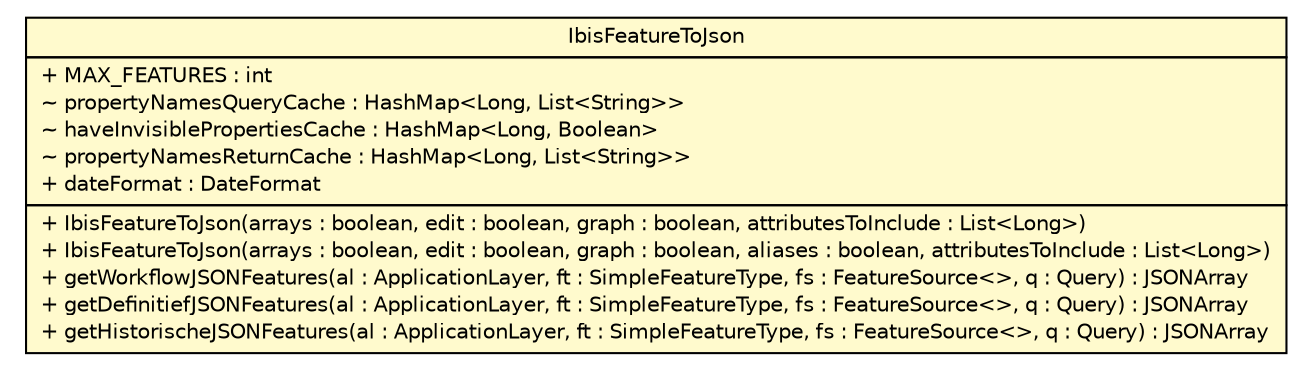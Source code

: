 #!/usr/local/bin/dot
#
# Class diagram 
# Generated by UMLGraph version R5_6-24-gf6e263 (http://www.umlgraph.org/)
#

digraph G {
	edge [fontname="Helvetica",fontsize=10,labelfontname="Helvetica",labelfontsize=10];
	node [fontname="Helvetica",fontsize=10,shape=plaintext];
	nodesep=0.25;
	ranksep=0.5;
	// nl.b3p.viewer.util.IbisFeatureToJson
	c264 [label=<<table title="nl.b3p.viewer.util.IbisFeatureToJson" border="0" cellborder="1" cellspacing="0" cellpadding="2" port="p" bgcolor="lemonChiffon" href="./IbisFeatureToJson.html">
		<tr><td><table border="0" cellspacing="0" cellpadding="1">
<tr><td align="center" balign="center"> IbisFeatureToJson </td></tr>
		</table></td></tr>
		<tr><td><table border="0" cellspacing="0" cellpadding="1">
<tr><td align="left" balign="left"> + MAX_FEATURES : int </td></tr>
<tr><td align="left" balign="left"> ~ propertyNamesQueryCache : HashMap&lt;Long, List&lt;String&gt;&gt; </td></tr>
<tr><td align="left" balign="left"> ~ haveInvisiblePropertiesCache : HashMap&lt;Long, Boolean&gt; </td></tr>
<tr><td align="left" balign="left"> ~ propertyNamesReturnCache : HashMap&lt;Long, List&lt;String&gt;&gt; </td></tr>
<tr><td align="left" balign="left"> + dateFormat : DateFormat </td></tr>
		</table></td></tr>
		<tr><td><table border="0" cellspacing="0" cellpadding="1">
<tr><td align="left" balign="left"> + IbisFeatureToJson(arrays : boolean, edit : boolean, graph : boolean, attributesToInclude : List&lt;Long&gt;) </td></tr>
<tr><td align="left" balign="left"> + IbisFeatureToJson(arrays : boolean, edit : boolean, graph : boolean, aliases : boolean, attributesToInclude : List&lt;Long&gt;) </td></tr>
<tr><td align="left" balign="left"> + getWorkflowJSONFeatures(al : ApplicationLayer, ft : SimpleFeatureType, fs : FeatureSource&lt;&gt;, q : Query) : JSONArray </td></tr>
<tr><td align="left" balign="left"> + getDefinitiefJSONFeatures(al : ApplicationLayer, ft : SimpleFeatureType, fs : FeatureSource&lt;&gt;, q : Query) : JSONArray </td></tr>
<tr><td align="left" balign="left"> + getHistorischeJSONFeatures(al : ApplicationLayer, ft : SimpleFeatureType, fs : FeatureSource&lt;&gt;, q : Query) : JSONArray </td></tr>
		</table></td></tr>
		</table>>, URL="./IbisFeatureToJson.html", fontname="Helvetica", fontcolor="black", fontsize=10.0];
}

